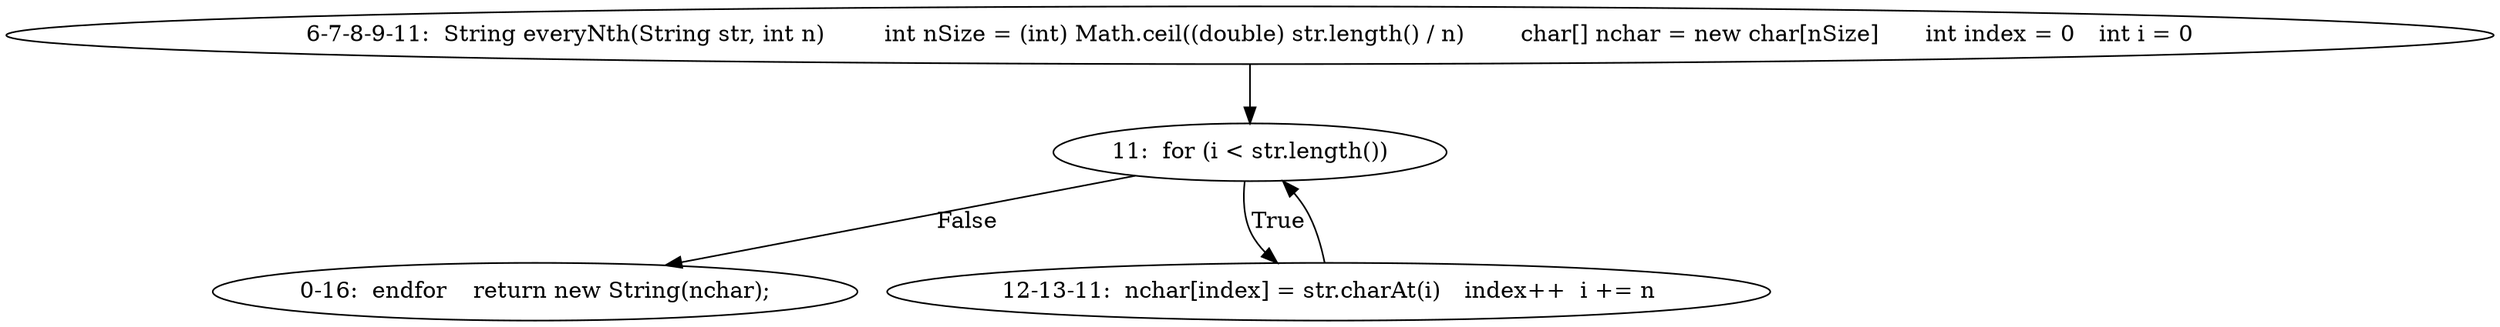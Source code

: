 digraph result_test { 
// graph-vertices
  a4  [label="6-7-8-9-11:  String everyNth(String str, int n)	int nSize = (int) Math.ceil((double) str.length() / n)	char[] nchar = new char[nSize]	int index = 0	int i = 0"]; 
  5  [label="11:  for (i < str.length())"]; 
  a5  [label="0-16:  endfor	return new String(nchar);"]; 
  a7  [label="12-13-11:  nchar[index] = str.charAt(i)	index++	i += n"]; 
// graph-edges
  a4 -> 5;
  5 -> a5  [label="False"]; 
  5 -> a7  [label="True"]; 
  a7 -> 5;
}